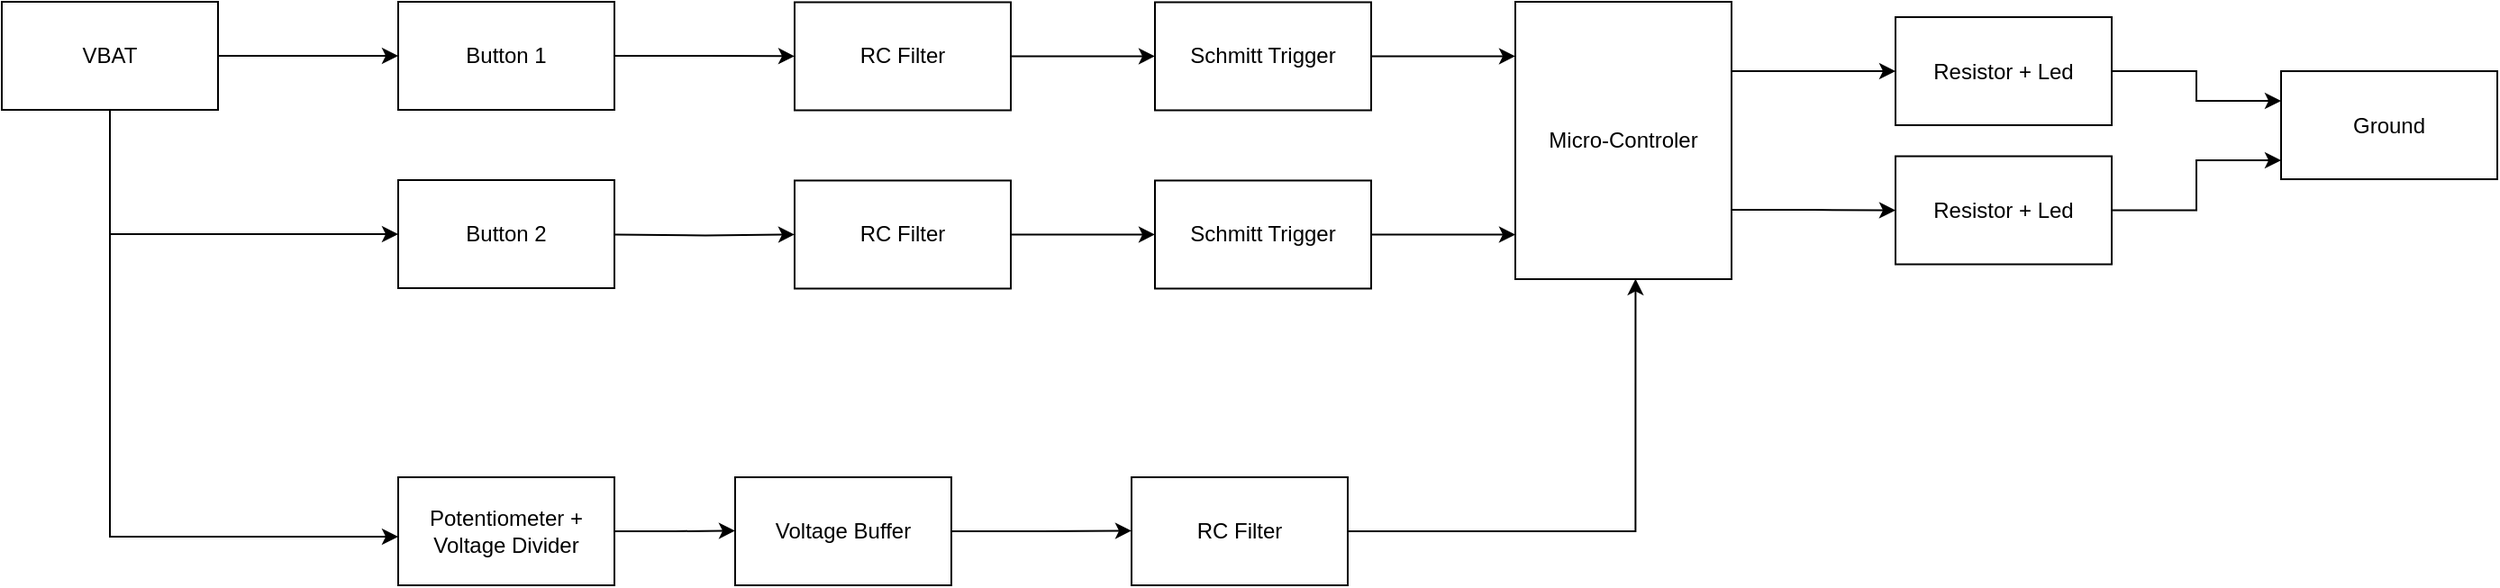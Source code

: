 <mxfile version="10.6.7" type="device"><diagram id="An9hKhxhgAKXST0qDQtI" name="Page-1"><mxGraphModel dx="688" dy="411" grid="1" gridSize="11" guides="1" tooltips="1" connect="1" arrows="1" fold="1" page="1" pageScale="1" pageWidth="850" pageHeight="1100" math="0" shadow="0"><root><mxCell id="0"/><mxCell id="1" parent="0"/><mxCell id="6A5wWWq-uGpkSO6--1bc-3" style="edgeStyle=orthogonalEdgeStyle;rounded=0;orthogonalLoop=1;jettySize=auto;html=1;exitX=1;exitY=0.5;exitDx=0;exitDy=0;" edge="1" parent="1" source="6A5wWWq-uGpkSO6--1bc-2"><mxGeometry relative="1" as="geometry"><mxPoint x="308" y="206" as="targetPoint"/></mxGeometry></mxCell><mxCell id="6A5wWWq-uGpkSO6--1bc-4" style="edgeStyle=orthogonalEdgeStyle;rounded=0;orthogonalLoop=1;jettySize=auto;html=1;exitX=0.5;exitY=1;exitDx=0;exitDy=0;entryX=0;entryY=0.5;entryDx=0;entryDy=0;" edge="1" parent="1" source="6A5wWWq-uGpkSO6--1bc-2" target="6A5wWWq-uGpkSO6--1bc-6"><mxGeometry relative="1" as="geometry"><mxPoint x="308" y="276" as="targetPoint"/><Array as="points"><mxPoint x="148" y="305"/></Array></mxGeometry></mxCell><mxCell id="6A5wWWq-uGpkSO6--1bc-7" style="edgeStyle=orthogonalEdgeStyle;rounded=0;orthogonalLoop=1;jettySize=auto;html=1;exitX=0.5;exitY=1;exitDx=0;exitDy=0;" edge="1" parent="1" source="6A5wWWq-uGpkSO6--1bc-2"><mxGeometry relative="1" as="geometry"><mxPoint x="308.0" y="473" as="targetPoint"/><Array as="points"><mxPoint x="148" y="473"/></Array></mxGeometry></mxCell><mxCell id="6A5wWWq-uGpkSO6--1bc-2" value="VBAT" style="rounded=0;whiteSpace=wrap;html=1;" vertex="1" parent="1"><mxGeometry x="88" y="176" width="120" height="60" as="geometry"/></mxCell><mxCell id="6A5wWWq-uGpkSO6--1bc-9" style="edgeStyle=orthogonalEdgeStyle;rounded=0;orthogonalLoop=1;jettySize=auto;html=1;exitX=1;exitY=0.5;exitDx=0;exitDy=0;" edge="1" parent="1" source="6A5wWWq-uGpkSO6--1bc-5" target="6A5wWWq-uGpkSO6--1bc-11"><mxGeometry relative="1" as="geometry"><mxPoint x="506" y="206.241" as="targetPoint"/></mxGeometry></mxCell><mxCell id="6A5wWWq-uGpkSO6--1bc-5" value="Button 1" style="rounded=0;whiteSpace=wrap;html=1;" vertex="1" parent="1"><mxGeometry x="308" y="176" width="120" height="60" as="geometry"/></mxCell><mxCell id="6A5wWWq-uGpkSO6--1bc-6" value="Button 2" style="rounded=0;whiteSpace=wrap;html=1;" vertex="1" parent="1"><mxGeometry x="308" y="275" width="120" height="60" as="geometry"/></mxCell><mxCell id="6A5wWWq-uGpkSO6--1bc-21" style="edgeStyle=orthogonalEdgeStyle;rounded=0;orthogonalLoop=1;jettySize=auto;html=1;exitX=1;exitY=0.5;exitDx=0;exitDy=0;" edge="1" parent="1" source="6A5wWWq-uGpkSO6--1bc-8"><mxGeometry relative="1" as="geometry"><mxPoint x="495" y="469.69" as="targetPoint"/></mxGeometry></mxCell><mxCell id="6A5wWWq-uGpkSO6--1bc-8" value="Potentiometer + Voltage Divider" style="rounded=0;whiteSpace=wrap;html=1;" vertex="1" parent="1"><mxGeometry x="308" y="440" width="120" height="60" as="geometry"/></mxCell><mxCell id="6A5wWWq-uGpkSO6--1bc-13" value="" style="edgeStyle=orthogonalEdgeStyle;rounded=0;orthogonalLoop=1;jettySize=auto;html=1;" edge="1" parent="1" source="6A5wWWq-uGpkSO6--1bc-11" target="6A5wWWq-uGpkSO6--1bc-12"><mxGeometry relative="1" as="geometry"/></mxCell><mxCell id="6A5wWWq-uGpkSO6--1bc-11" value="RC Filter" style="rounded=0;whiteSpace=wrap;html=1;" vertex="1" parent="1"><mxGeometry x="528" y="176.241" width="120" height="60" as="geometry"/></mxCell><mxCell id="6A5wWWq-uGpkSO6--1bc-15" value="" style="edgeStyle=orthogonalEdgeStyle;rounded=0;orthogonalLoop=1;jettySize=auto;html=1;" edge="1" parent="1" source="6A5wWWq-uGpkSO6--1bc-12" target="6A5wWWq-uGpkSO6--1bc-14"><mxGeometry relative="1" as="geometry"><Array as="points"><mxPoint x="902" y="206"/><mxPoint x="902" y="206"/></Array></mxGeometry></mxCell><mxCell id="6A5wWWq-uGpkSO6--1bc-12" value="Schmitt Trigger" style="rounded=0;whiteSpace=wrap;html=1;" vertex="1" parent="1"><mxGeometry x="728" y="176.241" width="120" height="60" as="geometry"/></mxCell><mxCell id="6A5wWWq-uGpkSO6--1bc-27" style="edgeStyle=orthogonalEdgeStyle;rounded=0;orthogonalLoop=1;jettySize=auto;html=1;exitX=1;exitY=0.25;exitDx=0;exitDy=0;" edge="1" parent="1" source="6A5wWWq-uGpkSO6--1bc-14" target="6A5wWWq-uGpkSO6--1bc-28"><mxGeometry relative="1" as="geometry"><mxPoint x="1199.0" y="214.517" as="targetPoint"/></mxGeometry></mxCell><mxCell id="6A5wWWq-uGpkSO6--1bc-29" style="edgeStyle=orthogonalEdgeStyle;rounded=0;orthogonalLoop=1;jettySize=auto;html=1;exitX=1;exitY=0.75;exitDx=0;exitDy=0;" edge="1" parent="1" source="6A5wWWq-uGpkSO6--1bc-14" target="6A5wWWq-uGpkSO6--1bc-30"><mxGeometry relative="1" as="geometry"><mxPoint x="1144.0" y="291.759" as="targetPoint"/></mxGeometry></mxCell><mxCell id="6A5wWWq-uGpkSO6--1bc-14" value="Micro-Controler" style="rounded=0;whiteSpace=wrap;html=1;" vertex="1" parent="1"><mxGeometry x="928" y="176" width="120" height="154" as="geometry"/></mxCell><mxCell id="6A5wWWq-uGpkSO6--1bc-16" style="edgeStyle=orthogonalEdgeStyle;rounded=0;orthogonalLoop=1;jettySize=auto;html=1;exitX=1;exitY=0.5;exitDx=0;exitDy=0;" edge="1" parent="1" target="6A5wWWq-uGpkSO6--1bc-18"><mxGeometry relative="1" as="geometry"><mxPoint x="506" y="305.241" as="targetPoint"/><mxPoint x="427.862" y="305.241" as="sourcePoint"/></mxGeometry></mxCell><mxCell id="6A5wWWq-uGpkSO6--1bc-17" value="" style="edgeStyle=orthogonalEdgeStyle;rounded=0;orthogonalLoop=1;jettySize=auto;html=1;" edge="1" parent="1" source="6A5wWWq-uGpkSO6--1bc-18" target="6A5wWWq-uGpkSO6--1bc-20"><mxGeometry relative="1" as="geometry"/></mxCell><mxCell id="6A5wWWq-uGpkSO6--1bc-18" value="RC Filter" style="rounded=0;whiteSpace=wrap;html=1;" vertex="1" parent="1"><mxGeometry x="528" y="275.241" width="120" height="60" as="geometry"/></mxCell><mxCell id="6A5wWWq-uGpkSO6--1bc-19" value="" style="edgeStyle=orthogonalEdgeStyle;rounded=0;orthogonalLoop=1;jettySize=auto;html=1;" edge="1" parent="1" source="6A5wWWq-uGpkSO6--1bc-20"><mxGeometry relative="1" as="geometry"><mxPoint x="928" y="305.241" as="targetPoint"/><Array as="points"><mxPoint x="902" y="305"/><mxPoint x="902" y="305"/></Array></mxGeometry></mxCell><mxCell id="6A5wWWq-uGpkSO6--1bc-20" value="Schmitt Trigger" style="rounded=0;whiteSpace=wrap;html=1;" vertex="1" parent="1"><mxGeometry x="728" y="275.241" width="120" height="60" as="geometry"/></mxCell><mxCell id="6A5wWWq-uGpkSO6--1bc-23" style="edgeStyle=orthogonalEdgeStyle;rounded=0;orthogonalLoop=1;jettySize=auto;html=1;exitX=1;exitY=0.5;exitDx=0;exitDy=0;" edge="1" parent="1" source="6A5wWWq-uGpkSO6--1bc-22"><mxGeometry relative="1" as="geometry"><mxPoint x="715" y="469.69" as="targetPoint"/></mxGeometry></mxCell><mxCell id="6A5wWWq-uGpkSO6--1bc-22" value="Voltage Buffer" style="rounded=0;whiteSpace=wrap;html=1;" vertex="1" parent="1"><mxGeometry x="495" y="440" width="120" height="60" as="geometry"/></mxCell><mxCell id="6A5wWWq-uGpkSO6--1bc-26" value="" style="edgeStyle=orthogonalEdgeStyle;rounded=0;orthogonalLoop=1;jettySize=auto;html=1;entryX=0.556;entryY=0.999;entryDx=0;entryDy=0;entryPerimeter=0;" edge="1" parent="1" source="6A5wWWq-uGpkSO6--1bc-24" target="6A5wWWq-uGpkSO6--1bc-14"><mxGeometry relative="1" as="geometry"><mxPoint x="915" y="470.0" as="targetPoint"/></mxGeometry></mxCell><mxCell id="6A5wWWq-uGpkSO6--1bc-24" value="RC Filter" style="rounded=0;whiteSpace=wrap;html=1;" vertex="1" parent="1"><mxGeometry x="715" y="440" width="120" height="60" as="geometry"/></mxCell><mxCell id="6A5wWWq-uGpkSO6--1bc-31" style="edgeStyle=orthogonalEdgeStyle;rounded=0;orthogonalLoop=1;jettySize=auto;html=1;exitX=1;exitY=0.5;exitDx=0;exitDy=0;" edge="1" parent="1" source="6A5wWWq-uGpkSO6--1bc-28" target="6A5wWWq-uGpkSO6--1bc-32"><mxGeometry relative="1" as="geometry"><mxPoint x="1408" y="214.517" as="targetPoint"/><Array as="points"><mxPoint x="1306" y="215"/><mxPoint x="1306" y="231"/></Array></mxGeometry></mxCell><mxCell id="6A5wWWq-uGpkSO6--1bc-28" value="Resistor + Led" style="rounded=0;whiteSpace=wrap;html=1;" vertex="1" parent="1"><mxGeometry x="1139.0" y="184.517" width="120" height="60" as="geometry"/></mxCell><mxCell id="6A5wWWq-uGpkSO6--1bc-33" style="edgeStyle=orthogonalEdgeStyle;rounded=0;orthogonalLoop=1;jettySize=auto;html=1;exitX=1;exitY=0.5;exitDx=0;exitDy=0;" edge="1" parent="1" source="6A5wWWq-uGpkSO6--1bc-30" target="6A5wWWq-uGpkSO6--1bc-32"><mxGeometry relative="1" as="geometry"><Array as="points"><mxPoint x="1306" y="292"/><mxPoint x="1306" y="264"/></Array></mxGeometry></mxCell><mxCell id="6A5wWWq-uGpkSO6--1bc-30" value="Resistor + Led" style="rounded=0;whiteSpace=wrap;html=1;" vertex="1" parent="1"><mxGeometry x="1139.0" y="261.759" width="120" height="60" as="geometry"/></mxCell><mxCell id="6A5wWWq-uGpkSO6--1bc-32" value="Ground" style="rounded=0;whiteSpace=wrap;html=1;" vertex="1" parent="1"><mxGeometry x="1353" y="214.517" width="120" height="60" as="geometry"/></mxCell></root></mxGraphModel></diagram></mxfile>